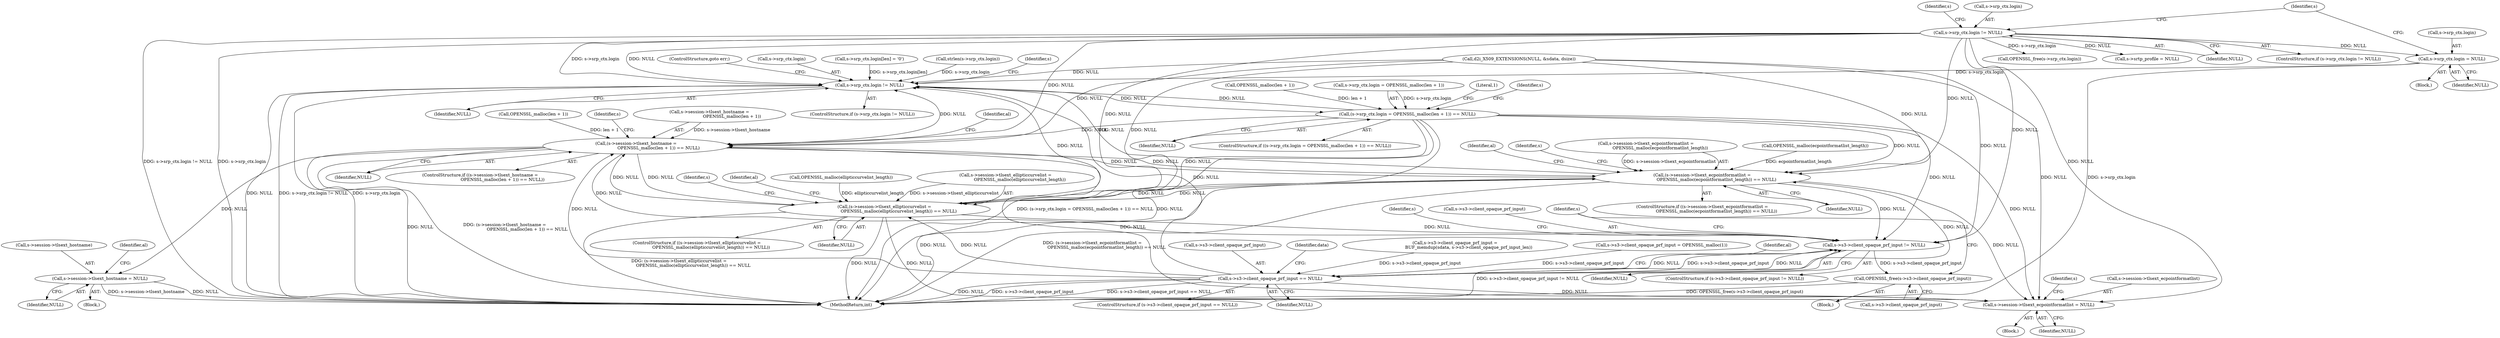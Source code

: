 digraph "0_openssl_2c0d295e26306e15a92eb23a84a1802005c1c137@pointer" {
"1000187" [label="(Call,s->srp_ctx.login = NULL)"];
"1000173" [label="(Call,s->srp_ctx.login != NULL)"];
"1000477" [label="(Call,s->srp_ctx.login != NULL)"];
"1000486" [label="(Call,(s->srp_ctx.login = OPENSSL_malloc(len + 1)) == NULL)"];
"1000342" [label="(Call,(s->session->tlsext_hostname =\n                                 OPENSSL_malloc(len + 1)) == NULL)"];
"1000394" [label="(Call,s->session->tlsext_hostname = NULL)"];
"1000573" [label="(Call,s->session->tlsext_ecpointformatlist = NULL)"];
"1000588" [label="(Call,(s->session->tlsext_ecpointformatlist =\n                     OPENSSL_malloc(ecpointformatlist_length)) == NULL)"];
"1000716" [label="(Call,(s->session->tlsext_ellipticcurvelist =\n                     OPENSSL_malloc(ellipticcurvelist_length)) == NULL)"];
"1000837" [label="(Call,s->s3->client_opaque_prf_input != NULL)"];
"1000845" [label="(Call,OPENSSL_free(s->s3->client_opaque_prf_input))"];
"1000882" [label="(Call,s->s3->client_opaque_prf_input == NULL)"];
"1000483" [label="(Identifier,NULL)"];
"1000883" [label="(Call,s->s3->client_opaque_prf_input)"];
"1000484" [label="(ControlStructure,goto err;)"];
"1000500" [label="(Literal,1)"];
"1001223" [label="(Identifier,data)"];
"1000848" [label="(Identifier,s)"];
"1000180" [label="(Block,)"];
"1000882" [label="(Call,s->s3->client_opaque_prf_input == NULL)"];
"1000566" [label="(Block,)"];
"1000855" [label="(Identifier,s)"];
"1000844" [label="(Block,)"];
"1000583" [label="(Identifier,s)"];
"1000353" [label="(Identifier,NULL)"];
"1000588" [label="(Call,(s->session->tlsext_ecpointformatlist =\n                     OPENSSL_malloc(ecpointformatlist_length)) == NULL)"];
"1000736" [label="(Identifier,s)"];
"1000504" [label="(Identifier,s)"];
"1000387" [label="(Block,)"];
"1000843" [label="(Identifier,NULL)"];
"1000173" [label="(Call,s->srp_ctx.login != NULL)"];
"1000845" [label="(Call,OPENSSL_free(s->s3->client_opaque_prf_input))"];
"1000395" [label="(Call,s->session->tlsext_hostname)"];
"1000729" [label="(Identifier,al)"];
"1000497" [label="(Identifier,NULL)"];
"1000478" [label="(Call,s->srp_ctx.login)"];
"1000881" [label="(ControlStructure,if (s->s3->client_opaque_prf_input == NULL))"];
"1001268" [label="(MethodReturn,int)"];
"1000888" [label="(Identifier,NULL)"];
"1000838" [label="(Call,s->s3->client_opaque_prf_input)"];
"1000868" [label="(Call,s->s3->client_opaque_prf_input =\n                    BUF_memdup(sdata, s->s3->client_opaque_prf_input_len))"];
"1000837" [label="(Call,s->s3->client_opaque_prf_input != NULL)"];
"1000512" [label="(Call,s->srp_ctx.login[len] = '\0')"];
"1000174" [label="(Call,s->srp_ctx.login)"];
"1000493" [label="(Call,OPENSSL_malloc(len + 1))"];
"1000357" [label="(Identifier,al)"];
"1000349" [label="(Call,OPENSSL_malloc(len + 1))"];
"1000715" [label="(ControlStructure,if ((s->session->tlsext_ellipticcurvelist =\n                     OPENSSL_malloc(ellipticcurvelist_length)) == NULL))"];
"1000597" [label="(Identifier,NULL)"];
"1000601" [label="(Identifier,al)"];
"1000608" [label="(Identifier,s)"];
"1000485" [label="(ControlStructure,if ((s->srp_ctx.login = OPENSSL_malloc(len + 1)) == NULL))"];
"1000394" [label="(Call,s->session->tlsext_hostname = NULL)"];
"1000846" [label="(Call,s->s3->client_opaque_prf_input)"];
"1000573" [label="(Call,s->session->tlsext_ecpointformatlist = NULL)"];
"1000184" [label="(Identifier,s)"];
"1000342" [label="(Call,(s->session->tlsext_hostname =\n                                 OPENSSL_malloc(len + 1)) == NULL)"];
"1000523" [label="(Call,strlen(s->srp_ctx.login))"];
"1000193" [label="(Identifier,NULL)"];
"1000187" [label="(Call,s->srp_ctx.login = NULL)"];
"1000716" [label="(Call,(s->session->tlsext_ellipticcurvelist =\n                     OPENSSL_malloc(ellipticcurvelist_length)) == NULL)"];
"1000486" [label="(Call,(s->srp_ctx.login = OPENSSL_malloc(len + 1)) == NULL)"];
"1000364" [label="(Identifier,s)"];
"1000574" [label="(Call,s->session->tlsext_ecpointformatlist)"];
"1000196" [label="(Identifier,s)"];
"1000589" [label="(Call,s->session->tlsext_ecpointformatlist =\n                     OPENSSL_malloc(ecpointformatlist_length))"];
"1000341" [label="(ControlStructure,if ((s->session->tlsext_hostname =\n                                 OPENSSL_malloc(len + 1)) == NULL))"];
"1000723" [label="(Call,OPENSSL_malloc(ellipticcurvelist_length))"];
"1000725" [label="(Identifier,NULL)"];
"1000859" [label="(Call,s->s3->client_opaque_prf_input = OPENSSL_malloc(1))"];
"1000892" [label="(Identifier,al)"];
"1000487" [label="(Call,s->srp_ctx.login = OPENSSL_malloc(len + 1))"];
"1000403" [label="(Identifier,al)"];
"1000587" [label="(ControlStructure,if ((s->session->tlsext_ecpointformatlist =\n                     OPENSSL_malloc(ecpointformatlist_length)) == NULL))"];
"1000188" [label="(Call,s->srp_ctx.login)"];
"1000343" [label="(Call,s->session->tlsext_hostname =\n                                 OPENSSL_malloc(len + 1))"];
"1000181" [label="(Call,OPENSSL_free(s->srp_ctx.login))"];
"1000476" [label="(ControlStructure,if (s->srp_ctx.login != NULL))"];
"1000490" [label="(Identifier,s)"];
"1000477" [label="(Call,s->srp_ctx.login != NULL)"];
"1000836" [label="(ControlStructure,if (s->s3->client_opaque_prf_input != NULL))"];
"1000194" [label="(Call,s->srtp_profile = NULL)"];
"1000179" [label="(Identifier,NULL)"];
"1000579" [label="(Identifier,NULL)"];
"1000172" [label="(ControlStructure,if (s->srp_ctx.login != NULL))"];
"1001118" [label="(Call,d2i_X509_EXTENSIONS(NULL, &sdata, dsize))"];
"1000595" [label="(Call,OPENSSL_malloc(ecpointformatlist_length))"];
"1000717" [label="(Call,s->session->tlsext_ellipticcurvelist =\n                     OPENSSL_malloc(ellipticcurvelist_length))"];
"1000400" [label="(Identifier,NULL)"];
"1000187" -> "1000180"  [label="AST: "];
"1000187" -> "1000193"  [label="CFG: "];
"1000188" -> "1000187"  [label="AST: "];
"1000193" -> "1000187"  [label="AST: "];
"1000196" -> "1000187"  [label="CFG: "];
"1000187" -> "1001268"  [label="DDG: s->srp_ctx.login"];
"1000173" -> "1000187"  [label="DDG: NULL"];
"1000187" -> "1000477"  [label="DDG: s->srp_ctx.login"];
"1000173" -> "1000172"  [label="AST: "];
"1000173" -> "1000179"  [label="CFG: "];
"1000174" -> "1000173"  [label="AST: "];
"1000179" -> "1000173"  [label="AST: "];
"1000184" -> "1000173"  [label="CFG: "];
"1000196" -> "1000173"  [label="CFG: "];
"1000173" -> "1001268"  [label="DDG: s->srp_ctx.login != NULL"];
"1000173" -> "1001268"  [label="DDG: s->srp_ctx.login"];
"1000173" -> "1000181"  [label="DDG: s->srp_ctx.login"];
"1000173" -> "1000194"  [label="DDG: NULL"];
"1000173" -> "1000342"  [label="DDG: NULL"];
"1000173" -> "1000477"  [label="DDG: s->srp_ctx.login"];
"1000173" -> "1000477"  [label="DDG: NULL"];
"1000173" -> "1000573"  [label="DDG: NULL"];
"1000173" -> "1000588"  [label="DDG: NULL"];
"1000173" -> "1000716"  [label="DDG: NULL"];
"1000173" -> "1000837"  [label="DDG: NULL"];
"1000477" -> "1000476"  [label="AST: "];
"1000477" -> "1000483"  [label="CFG: "];
"1000478" -> "1000477"  [label="AST: "];
"1000483" -> "1000477"  [label="AST: "];
"1000484" -> "1000477"  [label="CFG: "];
"1000490" -> "1000477"  [label="CFG: "];
"1000477" -> "1001268"  [label="DDG: NULL"];
"1000477" -> "1001268"  [label="DDG: s->srp_ctx.login != NULL"];
"1000477" -> "1001268"  [label="DDG: s->srp_ctx.login"];
"1000523" -> "1000477"  [label="DDG: s->srp_ctx.login"];
"1000512" -> "1000477"  [label="DDG: s->srp_ctx.login[len]"];
"1000588" -> "1000477"  [label="DDG: NULL"];
"1000342" -> "1000477"  [label="DDG: NULL"];
"1000486" -> "1000477"  [label="DDG: NULL"];
"1000716" -> "1000477"  [label="DDG: NULL"];
"1000882" -> "1000477"  [label="DDG: NULL"];
"1001118" -> "1000477"  [label="DDG: NULL"];
"1000477" -> "1000486"  [label="DDG: NULL"];
"1000486" -> "1000485"  [label="AST: "];
"1000486" -> "1000497"  [label="CFG: "];
"1000487" -> "1000486"  [label="AST: "];
"1000497" -> "1000486"  [label="AST: "];
"1000500" -> "1000486"  [label="CFG: "];
"1000504" -> "1000486"  [label="CFG: "];
"1000486" -> "1001268"  [label="DDG: (s->srp_ctx.login = OPENSSL_malloc(len + 1)) == NULL"];
"1000486" -> "1001268"  [label="DDG: NULL"];
"1000486" -> "1000342"  [label="DDG: NULL"];
"1000487" -> "1000486"  [label="DDG: s->srp_ctx.login"];
"1000493" -> "1000486"  [label="DDG: len + 1"];
"1000486" -> "1000573"  [label="DDG: NULL"];
"1000486" -> "1000588"  [label="DDG: NULL"];
"1000486" -> "1000716"  [label="DDG: NULL"];
"1000486" -> "1000837"  [label="DDG: NULL"];
"1000342" -> "1000341"  [label="AST: "];
"1000342" -> "1000353"  [label="CFG: "];
"1000343" -> "1000342"  [label="AST: "];
"1000353" -> "1000342"  [label="AST: "];
"1000357" -> "1000342"  [label="CFG: "];
"1000364" -> "1000342"  [label="CFG: "];
"1000342" -> "1001268"  [label="DDG: NULL"];
"1000342" -> "1001268"  [label="DDG: (s->session->tlsext_hostname =\n                                 OPENSSL_malloc(len + 1)) == NULL"];
"1000343" -> "1000342"  [label="DDG: s->session->tlsext_hostname"];
"1000349" -> "1000342"  [label="DDG: len + 1"];
"1000588" -> "1000342"  [label="DDG: NULL"];
"1000716" -> "1000342"  [label="DDG: NULL"];
"1000882" -> "1000342"  [label="DDG: NULL"];
"1001118" -> "1000342"  [label="DDG: NULL"];
"1000342" -> "1000394"  [label="DDG: NULL"];
"1000342" -> "1000573"  [label="DDG: NULL"];
"1000342" -> "1000588"  [label="DDG: NULL"];
"1000342" -> "1000716"  [label="DDG: NULL"];
"1000342" -> "1000837"  [label="DDG: NULL"];
"1000394" -> "1000387"  [label="AST: "];
"1000394" -> "1000400"  [label="CFG: "];
"1000395" -> "1000394"  [label="AST: "];
"1000400" -> "1000394"  [label="AST: "];
"1000403" -> "1000394"  [label="CFG: "];
"1000394" -> "1001268"  [label="DDG: NULL"];
"1000394" -> "1001268"  [label="DDG: s->session->tlsext_hostname"];
"1000573" -> "1000566"  [label="AST: "];
"1000573" -> "1000579"  [label="CFG: "];
"1000574" -> "1000573"  [label="AST: "];
"1000579" -> "1000573"  [label="AST: "];
"1000583" -> "1000573"  [label="CFG: "];
"1000588" -> "1000573"  [label="DDG: NULL"];
"1000716" -> "1000573"  [label="DDG: NULL"];
"1000882" -> "1000573"  [label="DDG: NULL"];
"1001118" -> "1000573"  [label="DDG: NULL"];
"1000588" -> "1000587"  [label="AST: "];
"1000588" -> "1000597"  [label="CFG: "];
"1000589" -> "1000588"  [label="AST: "];
"1000597" -> "1000588"  [label="AST: "];
"1000601" -> "1000588"  [label="CFG: "];
"1000608" -> "1000588"  [label="CFG: "];
"1000588" -> "1001268"  [label="DDG: NULL"];
"1000588" -> "1001268"  [label="DDG: (s->session->tlsext_ecpointformatlist =\n                     OPENSSL_malloc(ecpointformatlist_length)) == NULL"];
"1000589" -> "1000588"  [label="DDG: s->session->tlsext_ecpointformatlist"];
"1000595" -> "1000588"  [label="DDG: ecpointformatlist_length"];
"1000716" -> "1000588"  [label="DDG: NULL"];
"1000882" -> "1000588"  [label="DDG: NULL"];
"1001118" -> "1000588"  [label="DDG: NULL"];
"1000588" -> "1000716"  [label="DDG: NULL"];
"1000588" -> "1000837"  [label="DDG: NULL"];
"1000716" -> "1000715"  [label="AST: "];
"1000716" -> "1000725"  [label="CFG: "];
"1000717" -> "1000716"  [label="AST: "];
"1000725" -> "1000716"  [label="AST: "];
"1000729" -> "1000716"  [label="CFG: "];
"1000736" -> "1000716"  [label="CFG: "];
"1000716" -> "1001268"  [label="DDG: (s->session->tlsext_ellipticcurvelist =\n                     OPENSSL_malloc(ellipticcurvelist_length)) == NULL"];
"1000716" -> "1001268"  [label="DDG: NULL"];
"1000717" -> "1000716"  [label="DDG: s->session->tlsext_ellipticcurvelist"];
"1000723" -> "1000716"  [label="DDG: ellipticcurvelist_length"];
"1000882" -> "1000716"  [label="DDG: NULL"];
"1001118" -> "1000716"  [label="DDG: NULL"];
"1000716" -> "1000837"  [label="DDG: NULL"];
"1000837" -> "1000836"  [label="AST: "];
"1000837" -> "1000843"  [label="CFG: "];
"1000838" -> "1000837"  [label="AST: "];
"1000843" -> "1000837"  [label="AST: "];
"1000848" -> "1000837"  [label="CFG: "];
"1000855" -> "1000837"  [label="CFG: "];
"1000837" -> "1001268"  [label="DDG: s->s3->client_opaque_prf_input != NULL"];
"1000882" -> "1000837"  [label="DDG: s->s3->client_opaque_prf_input"];
"1000882" -> "1000837"  [label="DDG: NULL"];
"1001118" -> "1000837"  [label="DDG: NULL"];
"1000837" -> "1000845"  [label="DDG: s->s3->client_opaque_prf_input"];
"1000837" -> "1000882"  [label="DDG: NULL"];
"1000845" -> "1000844"  [label="AST: "];
"1000845" -> "1000846"  [label="CFG: "];
"1000846" -> "1000845"  [label="AST: "];
"1000855" -> "1000845"  [label="CFG: "];
"1000845" -> "1001268"  [label="DDG: OPENSSL_free(s->s3->client_opaque_prf_input)"];
"1000882" -> "1000881"  [label="AST: "];
"1000882" -> "1000888"  [label="CFG: "];
"1000883" -> "1000882"  [label="AST: "];
"1000888" -> "1000882"  [label="AST: "];
"1000892" -> "1000882"  [label="CFG: "];
"1001223" -> "1000882"  [label="CFG: "];
"1000882" -> "1001268"  [label="DDG: s->s3->client_opaque_prf_input"];
"1000882" -> "1001268"  [label="DDG: s->s3->client_opaque_prf_input == NULL"];
"1000882" -> "1001268"  [label="DDG: NULL"];
"1000859" -> "1000882"  [label="DDG: s->s3->client_opaque_prf_input"];
"1000868" -> "1000882"  [label="DDG: s->s3->client_opaque_prf_input"];
}
